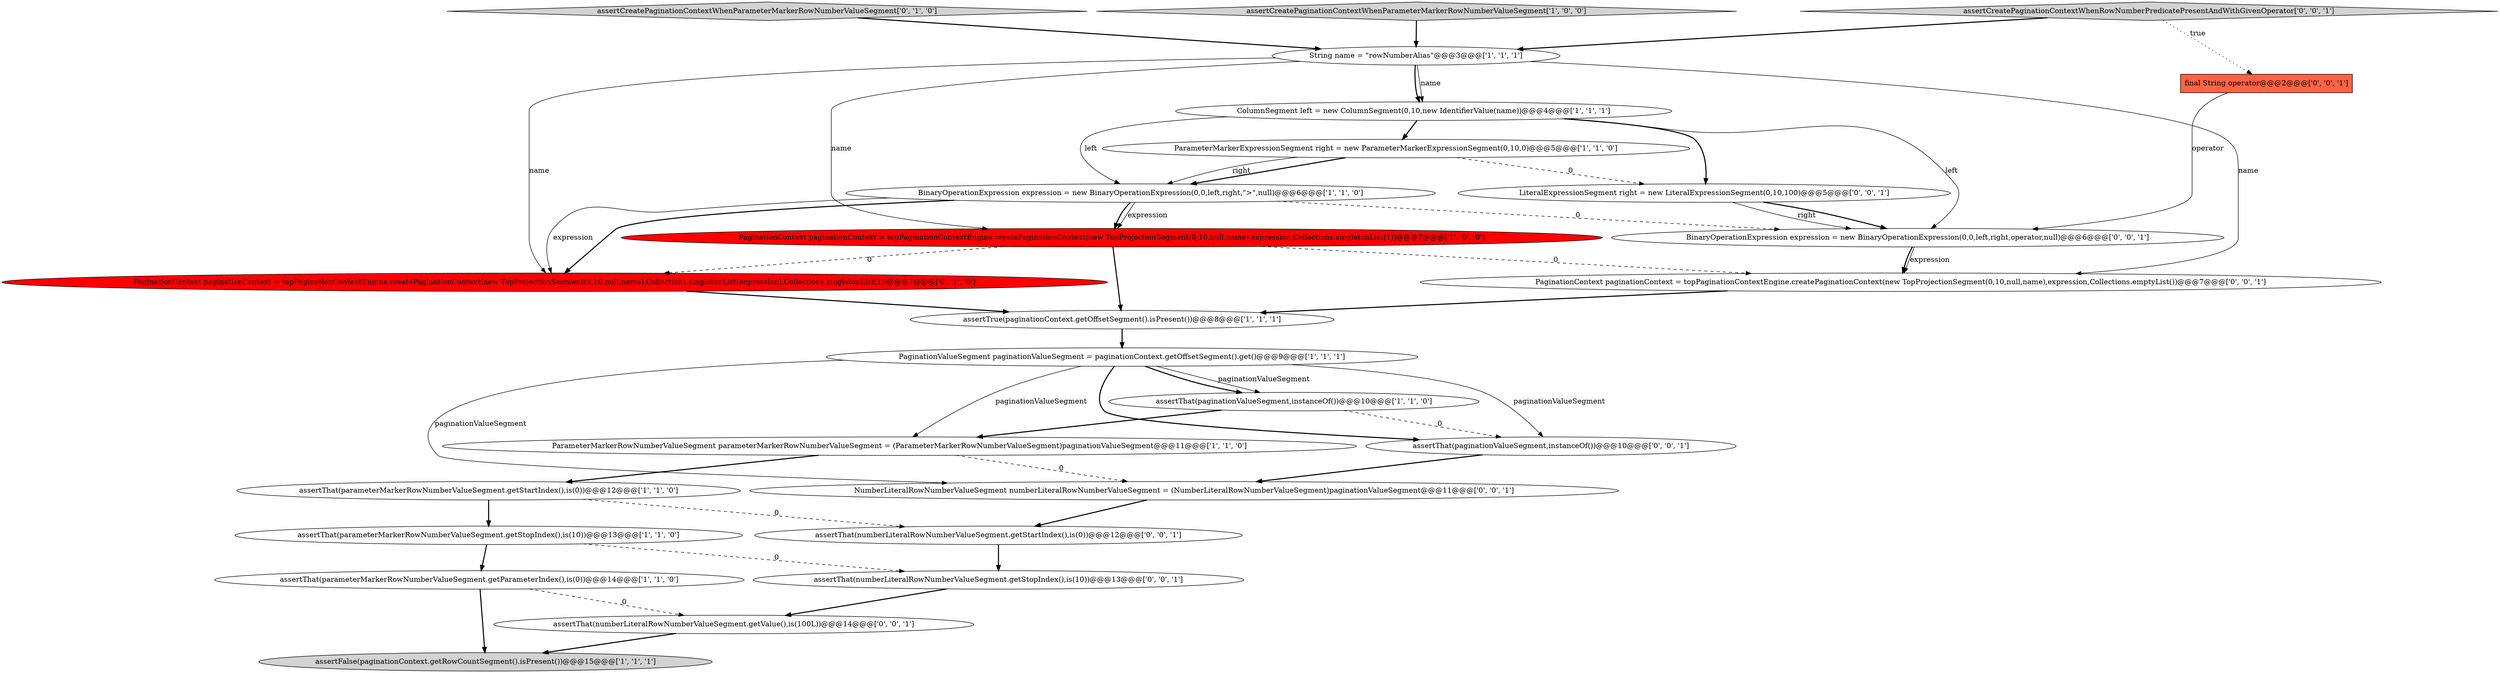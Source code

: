digraph {
9 [style = filled, label = "ParameterMarkerRowNumberValueSegment parameterMarkerRowNumberValueSegment = (ParameterMarkerRowNumberValueSegment)paginationValueSegment@@@11@@@['1', '1', '0']", fillcolor = white, shape = ellipse image = "AAA0AAABBB1BBB"];
18 [style = filled, label = "NumberLiteralRowNumberValueSegment numberLiteralRowNumberValueSegment = (NumberLiteralRowNumberValueSegment)paginationValueSegment@@@11@@@['0', '0', '1']", fillcolor = white, shape = ellipse image = "AAA0AAABBB3BBB"];
20 [style = filled, label = "assertThat(paginationValueSegment,instanceOf())@@@10@@@['0', '0', '1']", fillcolor = white, shape = ellipse image = "AAA0AAABBB3BBB"];
7 [style = filled, label = "PaginationValueSegment paginationValueSegment = paginationContext.getOffsetSegment().get()@@@9@@@['1', '1', '1']", fillcolor = white, shape = ellipse image = "AAA0AAABBB1BBB"];
0 [style = filled, label = "ParameterMarkerExpressionSegment right = new ParameterMarkerExpressionSegment(0,10,0)@@@5@@@['1', '1', '0']", fillcolor = white, shape = ellipse image = "AAA0AAABBB1BBB"];
14 [style = filled, label = "PaginationContext paginationContext = topPaginationContextEngine.createPaginationContext(new TopProjectionSegment(0,10,null,name),Collections.singletonList(expression),Collections.singletonList(1))@@@7@@@['0', '1', '0']", fillcolor = red, shape = ellipse image = "AAA1AAABBB2BBB"];
15 [style = filled, label = "assertCreatePaginationContextWhenParameterMarkerRowNumberValueSegment['0', '1', '0']", fillcolor = lightgray, shape = diamond image = "AAA0AAABBB2BBB"];
6 [style = filled, label = "BinaryOperationExpression expression = new BinaryOperationExpression(0,0,left,right,\">\",null)@@@6@@@['1', '1', '0']", fillcolor = white, shape = ellipse image = "AAA0AAABBB1BBB"];
12 [style = filled, label = "PaginationContext paginationContext = topPaginationContextEngine.createPaginationContext(new TopProjectionSegment(0,10,null,name),expression,Collections.singletonList(1))@@@7@@@['1', '0', '0']", fillcolor = red, shape = ellipse image = "AAA1AAABBB1BBB"];
22 [style = filled, label = "assertThat(numberLiteralRowNumberValueSegment.getValue(),is(100L))@@@14@@@['0', '0', '1']", fillcolor = white, shape = ellipse image = "AAA0AAABBB3BBB"];
17 [style = filled, label = "assertCreatePaginationContextWhenRowNumberPredicatePresentAndWithGivenOperator['0', '0', '1']", fillcolor = lightgray, shape = diamond image = "AAA0AAABBB3BBB"];
10 [style = filled, label = "assertThat(parameterMarkerRowNumberValueSegment.getStopIndex(),is(10))@@@13@@@['1', '1', '0']", fillcolor = white, shape = ellipse image = "AAA0AAABBB1BBB"];
24 [style = filled, label = "final String operator@@@2@@@['0', '0', '1']", fillcolor = tomato, shape = box image = "AAA0AAABBB3BBB"];
16 [style = filled, label = "assertThat(numberLiteralRowNumberValueSegment.getStopIndex(),is(10))@@@13@@@['0', '0', '1']", fillcolor = white, shape = ellipse image = "AAA0AAABBB3BBB"];
4 [style = filled, label = "ColumnSegment left = new ColumnSegment(0,10,new IdentifierValue(name))@@@4@@@['1', '1', '1']", fillcolor = white, shape = ellipse image = "AAA0AAABBB1BBB"];
13 [style = filled, label = "String name = \"rowNumberAlias\"@@@3@@@['1', '1', '1']", fillcolor = white, shape = ellipse image = "AAA0AAABBB1BBB"];
1 [style = filled, label = "assertCreatePaginationContextWhenParameterMarkerRowNumberValueSegment['1', '0', '0']", fillcolor = lightgray, shape = diamond image = "AAA0AAABBB1BBB"];
8 [style = filled, label = "assertFalse(paginationContext.getRowCountSegment().isPresent())@@@15@@@['1', '1', '1']", fillcolor = lightgray, shape = ellipse image = "AAA0AAABBB1BBB"];
5 [style = filled, label = "assertThat(parameterMarkerRowNumberValueSegment.getParameterIndex(),is(0))@@@14@@@['1', '1', '0']", fillcolor = white, shape = ellipse image = "AAA0AAABBB1BBB"];
19 [style = filled, label = "assertThat(numberLiteralRowNumberValueSegment.getStartIndex(),is(0))@@@12@@@['0', '0', '1']", fillcolor = white, shape = ellipse image = "AAA0AAABBB3BBB"];
23 [style = filled, label = "PaginationContext paginationContext = topPaginationContextEngine.createPaginationContext(new TopProjectionSegment(0,10,null,name),expression,Collections.emptyList())@@@7@@@['0', '0', '1']", fillcolor = white, shape = ellipse image = "AAA0AAABBB3BBB"];
25 [style = filled, label = "BinaryOperationExpression expression = new BinaryOperationExpression(0,0,left,right,operator,null)@@@6@@@['0', '0', '1']", fillcolor = white, shape = ellipse image = "AAA0AAABBB3BBB"];
3 [style = filled, label = "assertThat(parameterMarkerRowNumberValueSegment.getStartIndex(),is(0))@@@12@@@['1', '1', '0']", fillcolor = white, shape = ellipse image = "AAA0AAABBB1BBB"];
11 [style = filled, label = "assertThat(paginationValueSegment,instanceOf())@@@10@@@['1', '1', '0']", fillcolor = white, shape = ellipse image = "AAA0AAABBB1BBB"];
21 [style = filled, label = "LiteralExpressionSegment right = new LiteralExpressionSegment(0,10,100)@@@5@@@['0', '0', '1']", fillcolor = white, shape = ellipse image = "AAA0AAABBB3BBB"];
2 [style = filled, label = "assertTrue(paginationContext.getOffsetSegment().isPresent())@@@8@@@['1', '1', '1']", fillcolor = white, shape = ellipse image = "AAA0AAABBB1BBB"];
21->25 [style = solid, label="right"];
5->8 [style = bold, label=""];
15->13 [style = bold, label=""];
7->11 [style = bold, label=""];
12->23 [style = dashed, label="0"];
11->20 [style = dashed, label="0"];
0->6 [style = bold, label=""];
25->23 [style = bold, label=""];
9->18 [style = dashed, label="0"];
18->19 [style = bold, label=""];
4->21 [style = bold, label=""];
7->20 [style = bold, label=""];
21->25 [style = bold, label=""];
16->22 [style = bold, label=""];
0->6 [style = solid, label="right"];
11->9 [style = bold, label=""];
1->13 [style = bold, label=""];
7->20 [style = solid, label="paginationValueSegment"];
7->11 [style = solid, label="paginationValueSegment"];
4->0 [style = bold, label=""];
7->18 [style = solid, label="paginationValueSegment"];
19->16 [style = bold, label=""];
3->19 [style = dashed, label="0"];
6->14 [style = bold, label=""];
13->14 [style = solid, label="name"];
20->18 [style = bold, label=""];
3->10 [style = bold, label=""];
22->8 [style = bold, label=""];
12->2 [style = bold, label=""];
4->25 [style = solid, label="left"];
7->9 [style = solid, label="paginationValueSegment"];
10->5 [style = bold, label=""];
12->14 [style = dashed, label="0"];
6->25 [style = dashed, label="0"];
6->12 [style = solid, label="expression"];
0->21 [style = dashed, label="0"];
24->25 [style = solid, label="operator"];
6->14 [style = solid, label="expression"];
9->3 [style = bold, label=""];
14->2 [style = bold, label=""];
17->13 [style = bold, label=""];
23->2 [style = bold, label=""];
10->16 [style = dashed, label="0"];
2->7 [style = bold, label=""];
25->23 [style = solid, label="expression"];
5->22 [style = dashed, label="0"];
13->12 [style = solid, label="name"];
4->6 [style = solid, label="left"];
13->4 [style = solid, label="name"];
13->23 [style = solid, label="name"];
17->24 [style = dotted, label="true"];
13->4 [style = bold, label=""];
6->12 [style = bold, label=""];
}
